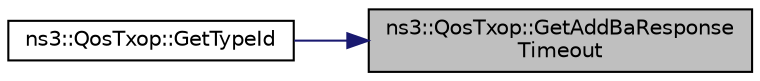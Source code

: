 digraph "ns3::QosTxop::GetAddBaResponseTimeout"
{
 // LATEX_PDF_SIZE
  edge [fontname="Helvetica",fontsize="10",labelfontname="Helvetica",labelfontsize="10"];
  node [fontname="Helvetica",fontsize="10",shape=record];
  rankdir="RL";
  Node1 [label="ns3::QosTxop::GetAddBaResponse\lTimeout",height=0.2,width=0.4,color="black", fillcolor="grey75", style="filled", fontcolor="black",tooltip="Get the timeout for ADDBA response."];
  Node1 -> Node2 [dir="back",color="midnightblue",fontsize="10",style="solid",fontname="Helvetica"];
  Node2 [label="ns3::QosTxop::GetTypeId",height=0.2,width=0.4,color="black", fillcolor="white", style="filled",URL="$classns3_1_1_qos_txop.html#aeb8f05bb0863e9df5410e89fed3bcfd3",tooltip="Get the type ID."];
}
